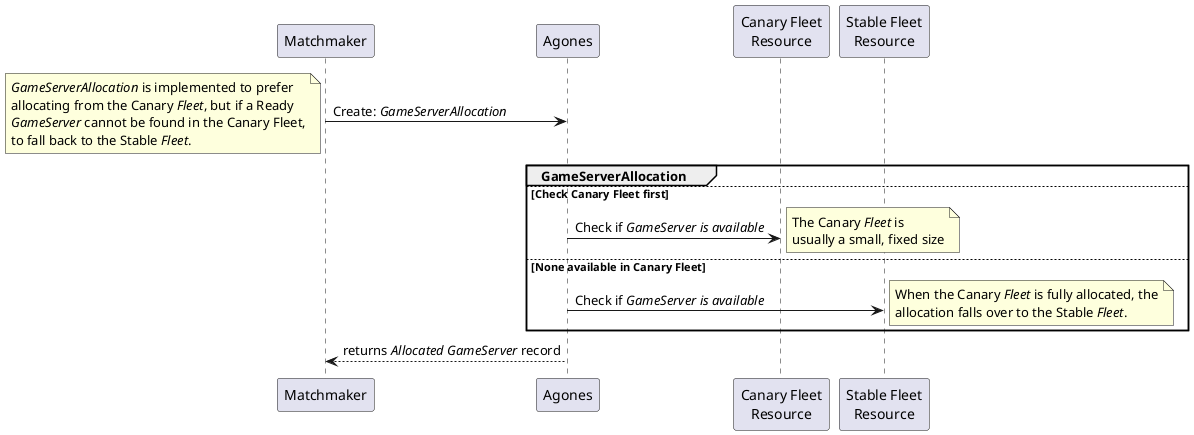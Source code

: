 @startuml
'https://plantuml.com/sequence-diagram

participant Matchmaker
participant Agones

participant "Canary Fleet\nResource" as CanaryFleet
participant "Stable Fleet\nResource" as StableFleet

Matchmaker -> Agones: Create: <i>GameServerAllocation</i>
note left
  <i>GameServerAllocation</i> is implemented to prefer
  allocating from the Canary <i>Fleet</i>, but if a Ready
  <i>GameServer</i> cannot be found in the Canary Fleet,
  to fall back to the Stable <i>Fleet</i>.
end note

group GameServerAllocation
else Check Canary Fleet first
Agones -> CanaryFleet: Check if <i>GameServer<i> is available
note right
  The Canary <i>Fleet</i> is
  usually a small, fixed size
end note
else None available in Canary Fleet
Agones -> StableFleet: Check if <i>GameServer<i> is available
note right
  When the Canary <i>Fleet</i> is fully allocated, the
  allocation falls over to the Stable <i>Fleet</i>.
end note
end group

Matchmaker <-- Agones: returns <i>Allocated GameServer</i> record

@enduml
